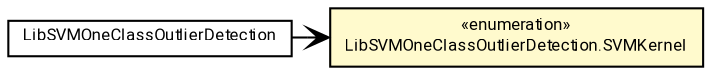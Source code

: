 #!/usr/local/bin/dot
#
# Class diagram 
# Generated by UMLGraph version R5_7_2-60-g0e99a6 (http://www.spinellis.gr/umlgraph/)
#

digraph G {
	graph [fontnames="svg"]
	edge [fontname="Roboto",fontsize=7,labelfontname="Roboto",labelfontsize=7,color="black"];
	node [fontname="Roboto",fontcolor="black",fontsize=8,shape=plaintext,margin=0,width=0,height=0];
	nodesep=0.15;
	ranksep=0.25;
	rankdir=LR;
	// de.lmu.ifi.dbs.elki.algorithm.outlier.svm.LibSVMOneClassOutlierDetection<V extends de.lmu.ifi.dbs.elki.data.NumberVector>
	c6297622 [label=<<table title="de.lmu.ifi.dbs.elki.algorithm.outlier.svm.LibSVMOneClassOutlierDetection" border="0" cellborder="1" cellspacing="0" cellpadding="2" href="LibSVMOneClassOutlierDetection.html" target="_parent">
		<tr><td><table border="0" cellspacing="0" cellpadding="1">
		<tr><td align="center" balign="center"> <font face="Roboto">LibSVMOneClassOutlierDetection</font> </td></tr>
		</table></td></tr>
		</table>>, URL="LibSVMOneClassOutlierDetection.html"];
	// de.lmu.ifi.dbs.elki.algorithm.outlier.svm.LibSVMOneClassOutlierDetection.SVMKernel
	c6297623 [label=<<table title="de.lmu.ifi.dbs.elki.algorithm.outlier.svm.LibSVMOneClassOutlierDetection.SVMKernel" border="0" cellborder="1" cellspacing="0" cellpadding="2" bgcolor="lemonChiffon" href="LibSVMOneClassOutlierDetection.SVMKernel.html" target="_parent">
		<tr><td><table border="0" cellspacing="0" cellpadding="1">
		<tr><td align="center" balign="center"> &#171;enumeration&#187; </td></tr>
		<tr><td align="center" balign="center"> <font face="Roboto">LibSVMOneClassOutlierDetection.SVMKernel</font> </td></tr>
		</table></td></tr>
		</table>>, URL="LibSVMOneClassOutlierDetection.SVMKernel.html"];
	// de.lmu.ifi.dbs.elki.algorithm.outlier.svm.LibSVMOneClassOutlierDetection<V extends de.lmu.ifi.dbs.elki.data.NumberVector> navassoc de.lmu.ifi.dbs.elki.algorithm.outlier.svm.LibSVMOneClassOutlierDetection.SVMKernel
	c6297622 -> c6297623 [arrowhead=open,weight=1];
}

